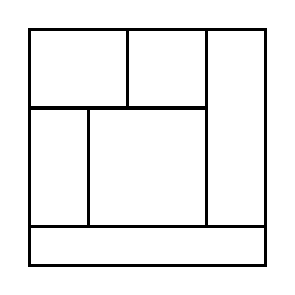 \begin{tikzpicture}[very thick, scale=.5]
    \draw (0,4) rectangle (5/2,6);
    \draw (5/2,4) rectangle (9/2,6);
    \draw (0,1) rectangle (3/2,4);
    \draw (3/2,1) rectangle (9/2,4);
    \draw (9/2,1) rectangle (6,6);
    \draw (0,0) rectangle (6,1);
\end{tikzpicture}
